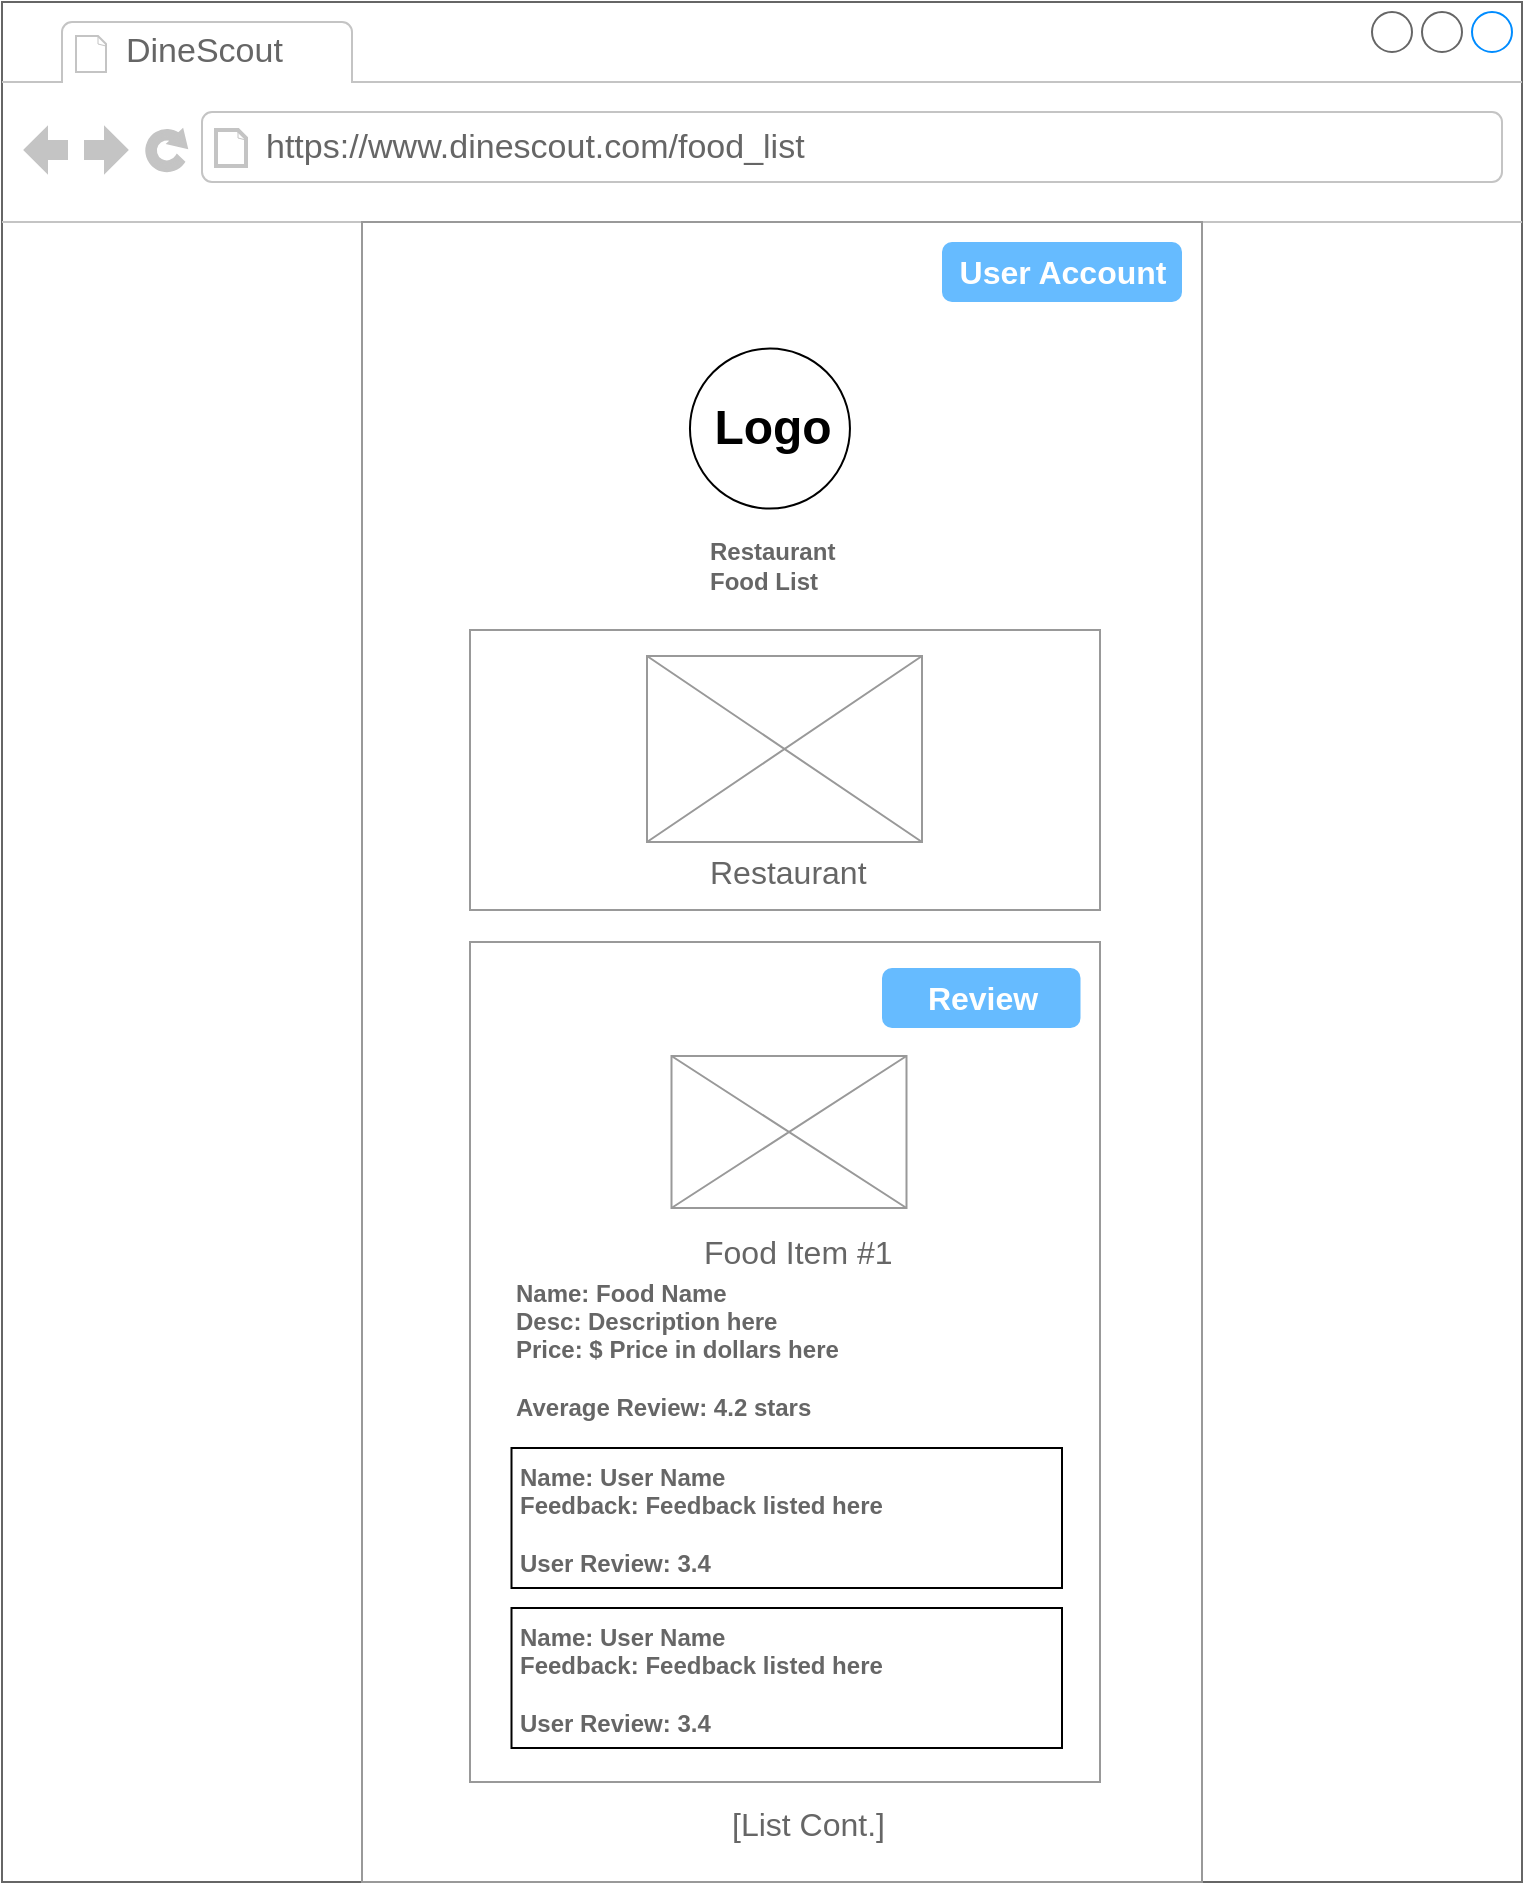 <mxfile version="24.8.0">
  <diagram name="Page-1" id="12-Hsh8N6pofYw-9CAmO">
    <mxGraphModel dx="1498" dy="1097" grid="1" gridSize="10" guides="1" tooltips="1" connect="1" arrows="1" fold="1" page="1" pageScale="1" pageWidth="850" pageHeight="1100" math="0" shadow="0">
      <root>
        <mxCell id="0" />
        <mxCell id="1" parent="0" />
        <mxCell id="U1jjk0g8kOk5Zw2hRdft-1" value="" style="strokeWidth=1;shadow=0;dashed=0;align=center;html=1;shape=mxgraph.mockup.containers.browserWindow;rSize=0;strokeColor=#666666;strokeColor2=#008cff;strokeColor3=#c4c4c4;mainText=,;recursiveResize=0;" parent="1" vertex="1">
          <mxGeometry x="40" y="120" width="760" height="940" as="geometry" />
        </mxCell>
        <mxCell id="U1jjk0g8kOk5Zw2hRdft-2" value="DineScout" style="strokeWidth=1;shadow=0;dashed=0;align=center;html=1;shape=mxgraph.mockup.containers.anchor;fontSize=17;fontColor=#666666;align=left;whiteSpace=wrap;" parent="U1jjk0g8kOk5Zw2hRdft-1" vertex="1">
          <mxGeometry x="60" y="12" width="110" height="26" as="geometry" />
        </mxCell>
        <mxCell id="U1jjk0g8kOk5Zw2hRdft-3" value="https://www.dinescout.com/food_list" style="strokeWidth=1;shadow=0;dashed=0;align=center;html=1;shape=mxgraph.mockup.containers.anchor;rSize=0;fontSize=17;fontColor=#666666;align=left;" parent="U1jjk0g8kOk5Zw2hRdft-1" vertex="1">
          <mxGeometry x="130" y="60" width="250" height="26" as="geometry" />
        </mxCell>
        <mxCell id="U1jjk0g8kOk5Zw2hRdft-4" value="" style="strokeWidth=1;shadow=0;dashed=0;align=center;html=1;shape=mxgraph.mockup.forms.rrect;rSize=0;strokeColor=#999999;fillColor=#ffffff;" parent="U1jjk0g8kOk5Zw2hRdft-1" vertex="1">
          <mxGeometry x="180" y="110" width="420" height="830" as="geometry" />
        </mxCell>
        <mxCell id="U1jjk0g8kOk5Zw2hRdft-5" value="&lt;div&gt;&lt;b&gt;Restaurant&lt;/b&gt;&lt;/div&gt;&lt;div&gt;&lt;b&gt;Food List&lt;/b&gt;&lt;/div&gt;" style="strokeWidth=1;shadow=0;dashed=0;align=center;html=1;shape=mxgraph.mockup.forms.anchor;fontSize=12;fontColor=#666666;align=left;resizeWidth=1;spacingLeft=0;" parent="U1jjk0g8kOk5Zw2hRdft-4" vertex="1">
          <mxGeometry width="273" height="40" relative="1" as="geometry">
            <mxPoint x="172" y="152" as="offset" />
          </mxGeometry>
        </mxCell>
        <mxCell id="U1jjk0g8kOk5Zw2hRdft-6" value="" style="strokeWidth=1;shadow=0;dashed=0;align=center;html=1;shape=mxgraph.mockup.forms.rrect;rSize=0;strokeColor=#999999;fontColor=#666666;align=left;spacingLeft=5;resizeWidth=1;" parent="U1jjk0g8kOk5Zw2hRdft-4" vertex="1">
          <mxGeometry width="315" height="140" relative="1" as="geometry">
            <mxPoint x="54" y="204" as="offset" />
          </mxGeometry>
        </mxCell>
        <mxCell id="U1jjk0g8kOk5Zw2hRdft-7" value="&lt;span style=&quot;font-size: 16px;&quot;&gt;Restaurant&lt;/span&gt;" style="strokeWidth=1;shadow=0;dashed=0;align=center;html=1;shape=mxgraph.mockup.forms.anchor;fontSize=12;fontColor=#666666;align=left;resizeWidth=1;spacingLeft=0;" parent="U1jjk0g8kOk5Zw2hRdft-4" vertex="1">
          <mxGeometry width="70" height="20" relative="1" as="geometry">
            <mxPoint x="172" y="315" as="offset" />
          </mxGeometry>
        </mxCell>
        <mxCell id="U1jjk0g8kOk5Zw2hRdft-8" value="" style="ellipse;whiteSpace=wrap;html=1;aspect=fixed;" parent="U1jjk0g8kOk5Zw2hRdft-4" vertex="1">
          <mxGeometry x="163.98" y="63.303" width="80" height="80" as="geometry" />
        </mxCell>
        <mxCell id="U1jjk0g8kOk5Zw2hRdft-9" value="Logo" style="text;strokeColor=none;fillColor=none;html=1;fontSize=24;fontStyle=1;verticalAlign=middle;align=center;" parent="U1jjk0g8kOk5Zw2hRdft-4" vertex="1">
          <mxGeometry x="100" y="80.61" width="210" height="45.39" as="geometry" />
        </mxCell>
        <mxCell id="U1jjk0g8kOk5Zw2hRdft-12" value="" style="verticalLabelPosition=bottom;shadow=0;dashed=0;align=center;html=1;verticalAlign=top;strokeWidth=1;shape=mxgraph.mockup.graphics.simpleIcon;strokeColor=#999999;" parent="U1jjk0g8kOk5Zw2hRdft-4" vertex="1">
          <mxGeometry x="142.5" y="217" width="137.5" height="93" as="geometry" />
        </mxCell>
        <mxCell id="U1jjk0g8kOk5Zw2hRdft-14" value="User Account" style="strokeWidth=1;shadow=0;dashed=0;align=center;html=1;shape=mxgraph.mockup.forms.rrect;rSize=5;strokeColor=none;fontColor=#ffffff;fillColor=#66bbff;fontSize=16;fontStyle=1;" parent="U1jjk0g8kOk5Zw2hRdft-4" vertex="1">
          <mxGeometry x="290" y="10" width="120" height="30" as="geometry" />
        </mxCell>
        <mxCell id="U1jjk0g8kOk5Zw2hRdft-16" value="&lt;span style=&quot;font-size: 16px;&quot;&gt;[List Cont.]&lt;/span&gt;" style="strokeWidth=1;shadow=0;dashed=0;align=center;html=1;shape=mxgraph.mockup.forms.anchor;fontSize=12;fontColor=#666666;align=left;resizeWidth=1;spacingLeft=0;" parent="U1jjk0g8kOk5Zw2hRdft-4" vertex="1">
          <mxGeometry x="183.25" y="791" width="70" height="20" as="geometry" />
        </mxCell>
        <mxCell id="U1jjk0g8kOk5Zw2hRdft-17" value="" style="strokeWidth=1;shadow=0;dashed=0;align=center;html=1;shape=mxgraph.mockup.forms.rrect;rSize=0;strokeColor=#999999;fontColor=#666666;align=left;spacingLeft=5;resizeWidth=1;" parent="1" vertex="1">
          <mxGeometry x="274" y="590" width="315" height="420" as="geometry" />
        </mxCell>
        <mxCell id="U1jjk0g8kOk5Zw2hRdft-20" value="" style="verticalLabelPosition=bottom;shadow=0;dashed=0;align=center;html=1;verticalAlign=top;strokeWidth=1;shape=mxgraph.mockup.graphics.simpleIcon;strokeColor=#999999;" parent="1" vertex="1">
          <mxGeometry x="374.75" y="647" width="117.5" height="76" as="geometry" />
        </mxCell>
        <mxCell id="U1jjk0g8kOk5Zw2hRdft-21" value="&lt;div&gt;&lt;b&gt;Name: Food Name&lt;/b&gt;&lt;/div&gt;&lt;div&gt;&lt;b&gt;Desc: Description here&lt;/b&gt;&lt;/div&gt;&lt;div&gt;&lt;b&gt;Price: $ Price in dollars here&lt;/b&gt;&lt;/div&gt;&lt;div&gt;&lt;br&gt;&lt;/div&gt;&lt;div&gt;&lt;b&gt;Average Review: 4.2 stars&lt;/b&gt;&lt;/div&gt;" style="strokeWidth=1;shadow=0;dashed=0;align=center;html=1;shape=mxgraph.mockup.forms.anchor;fontSize=12;fontColor=#666666;align=left;resizeWidth=1;spacingLeft=0;perimeterSpacing=5;" parent="1" vertex="1">
          <mxGeometry x="294.75" y="774" width="273" height="40" as="geometry" />
        </mxCell>
        <mxCell id="U1jjk0g8kOk5Zw2hRdft-23" value="&lt;span style=&quot;font-size: 16px;&quot;&gt;Food Item #1&lt;/span&gt;" style="strokeWidth=1;shadow=0;dashed=0;align=center;html=1;shape=mxgraph.mockup.forms.anchor;fontSize=12;fontColor=#666666;align=left;resizeWidth=1;spacingLeft=0;" parent="1" vertex="1">
          <mxGeometry x="389.25" y="735" width="70" height="20" as="geometry" />
        </mxCell>
        <mxCell id="U1jjk0g8kOk5Zw2hRdft-25" value="" style="rounded=0;whiteSpace=wrap;html=1;" parent="1" vertex="1">
          <mxGeometry x="294.75" y="843" width="275.25" height="70" as="geometry" />
        </mxCell>
        <mxCell id="U1jjk0g8kOk5Zw2hRdft-26" value="&lt;div&gt;&lt;b&gt;Name: User Name&lt;/b&gt;&lt;/div&gt;&lt;div&gt;&lt;b&gt;Feedback: Feedback listed here&lt;/b&gt;&lt;/div&gt;&lt;div&gt;&lt;br&gt;&lt;/div&gt;&lt;div&gt;&lt;b&gt;User Review: 3.4&lt;/b&gt;&lt;/div&gt;" style="strokeWidth=1;shadow=0;dashed=0;align=center;html=1;shape=mxgraph.mockup.forms.anchor;fontSize=12;fontColor=#666666;align=left;resizeWidth=1;spacingLeft=0;perimeterSpacing=5;" parent="1" vertex="1">
          <mxGeometry x="297" y="859" width="273" height="40" as="geometry" />
        </mxCell>
        <mxCell id="U1jjk0g8kOk5Zw2hRdft-27" value="" style="rounded=0;whiteSpace=wrap;html=1;" parent="1" vertex="1">
          <mxGeometry x="294.75" y="923" width="275.25" height="70" as="geometry" />
        </mxCell>
        <mxCell id="U1jjk0g8kOk5Zw2hRdft-28" value="&lt;div&gt;&lt;b&gt;Name: User Name&lt;/b&gt;&lt;/div&gt;&lt;div&gt;&lt;b&gt;Feedback: Feedback listed here&lt;/b&gt;&lt;/div&gt;&lt;div&gt;&lt;br&gt;&lt;/div&gt;&lt;div&gt;&lt;b&gt;User Review: 3.4&lt;/b&gt;&lt;/div&gt;" style="strokeWidth=1;shadow=0;dashed=0;align=center;html=1;shape=mxgraph.mockup.forms.anchor;fontSize=12;fontColor=#666666;align=left;resizeWidth=1;spacingLeft=0;perimeterSpacing=5;" parent="1" vertex="1">
          <mxGeometry x="297" y="939" width="273" height="40" as="geometry" />
        </mxCell>
        <mxCell id="mMkfRIySe-hCDhp2K1H8-1" value="Review" style="strokeWidth=1;shadow=0;dashed=0;align=center;html=1;shape=mxgraph.mockup.forms.rrect;rSize=5;strokeColor=none;fontColor=#ffffff;fillColor=#66bbff;fontSize=16;fontStyle=1;" vertex="1" parent="1">
          <mxGeometry x="480" y="603" width="99.25" height="30" as="geometry" />
        </mxCell>
      </root>
    </mxGraphModel>
  </diagram>
</mxfile>
